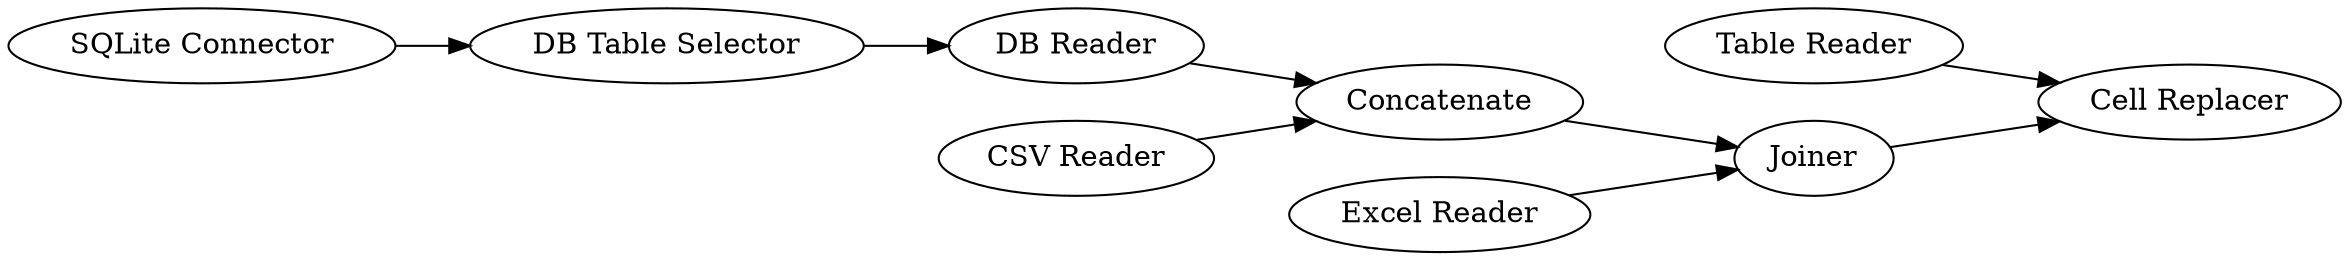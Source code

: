 digraph {
	"3103323526997647201_5" [label="Table Reader"]
	"3103323526997647201_7" [label=Concatenate]
	"3103323526997647201_4" [label="Excel Reader"]
	"3103323526997647201_3" [label="DB Table Selector"]
	"3103323526997647201_6" [label="DB Reader"]
	"3103323526997647201_8" [label=Joiner]
	"3103323526997647201_1" [label="CSV Reader"]
	"3103323526997647201_2" [label="SQLite Connector"]
	"3103323526997647201_9" [label="Cell Replacer"]
	"3103323526997647201_5" -> "3103323526997647201_9"
	"3103323526997647201_2" -> "3103323526997647201_3"
	"3103323526997647201_3" -> "3103323526997647201_6"
	"3103323526997647201_6" -> "3103323526997647201_7"
	"3103323526997647201_4" -> "3103323526997647201_8"
	"3103323526997647201_1" -> "3103323526997647201_7"
	"3103323526997647201_7" -> "3103323526997647201_8"
	"3103323526997647201_8" -> "3103323526997647201_9"
	rankdir=LR
}
